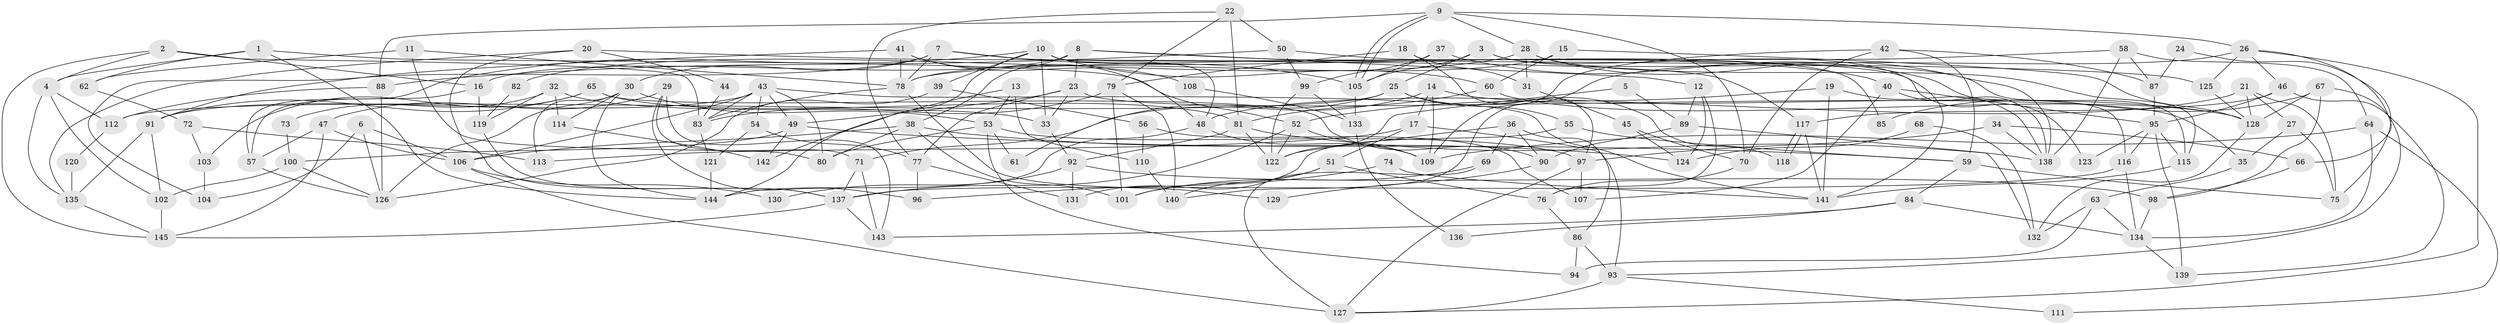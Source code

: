 // Generated by graph-tools (version 1.1) at 2025/02/03/09/25 03:02:12]
// undirected, 145 vertices, 290 edges
graph export_dot {
graph [start="1"]
  node [color=gray90,style=filled];
  1;
  2;
  3;
  4;
  5;
  6;
  7;
  8;
  9;
  10;
  11;
  12;
  13;
  14;
  15;
  16;
  17;
  18;
  19;
  20;
  21;
  22;
  23;
  24;
  25;
  26;
  27;
  28;
  29;
  30;
  31;
  32;
  33;
  34;
  35;
  36;
  37;
  38;
  39;
  40;
  41;
  42;
  43;
  44;
  45;
  46;
  47;
  48;
  49;
  50;
  51;
  52;
  53;
  54;
  55;
  56;
  57;
  58;
  59;
  60;
  61;
  62;
  63;
  64;
  65;
  66;
  67;
  68;
  69;
  70;
  71;
  72;
  73;
  74;
  75;
  76;
  77;
  78;
  79;
  80;
  81;
  82;
  83;
  84;
  85;
  86;
  87;
  88;
  89;
  90;
  91;
  92;
  93;
  94;
  95;
  96;
  97;
  98;
  99;
  100;
  101;
  102;
  103;
  104;
  105;
  106;
  107;
  108;
  109;
  110;
  111;
  112;
  113;
  114;
  115;
  116;
  117;
  118;
  119;
  120;
  121;
  122;
  123;
  124;
  125;
  126;
  127;
  128;
  129;
  130;
  131;
  132;
  133;
  134;
  135;
  136;
  137;
  138;
  139;
  140;
  141;
  142;
  143;
  144;
  145;
  1 -- 144;
  1 -- 52;
  1 -- 4;
  1 -- 62;
  2 -- 83;
  2 -- 145;
  2 -- 4;
  2 -- 16;
  3 -- 141;
  3 -- 105;
  3 -- 25;
  3 -- 115;
  4 -- 102;
  4 -- 112;
  4 -- 135;
  5 -- 122;
  5 -- 89;
  6 -- 104;
  6 -- 106;
  6 -- 126;
  7 -- 135;
  7 -- 117;
  7 -- 30;
  7 -- 78;
  7 -- 105;
  8 -- 16;
  8 -- 38;
  8 -- 12;
  8 -- 23;
  8 -- 40;
  9 -- 88;
  9 -- 105;
  9 -- 105;
  9 -- 26;
  9 -- 28;
  9 -- 70;
  10 -- 144;
  10 -- 33;
  10 -- 39;
  10 -- 48;
  10 -- 57;
  10 -- 60;
  10 -- 85;
  11 -- 80;
  11 -- 78;
  11 -- 62;
  12 -- 76;
  12 -- 89;
  12 -- 124;
  13 -- 110;
  13 -- 53;
  13 -- 142;
  14 -- 17;
  14 -- 109;
  14 -- 71;
  14 -- 128;
  15 -- 128;
  15 -- 60;
  15 -- 78;
  16 -- 57;
  16 -- 119;
  17 -- 93;
  17 -- 51;
  17 -- 113;
  18 -- 97;
  18 -- 79;
  18 -- 31;
  19 -- 141;
  19 -- 138;
  19 -- 52;
  20 -- 125;
  20 -- 137;
  20 -- 44;
  20 -- 104;
  21 -- 48;
  21 -- 128;
  21 -- 27;
  21 -- 75;
  22 -- 79;
  22 -- 77;
  22 -- 50;
  22 -- 81;
  23 -- 33;
  23 -- 35;
  23 -- 49;
  23 -- 77;
  24 -- 87;
  24 -- 75;
  25 -- 112;
  25 -- 55;
  25 -- 61;
  25 -- 118;
  26 -- 46;
  26 -- 66;
  26 -- 125;
  26 -- 127;
  26 -- 140;
  27 -- 35;
  27 -- 75;
  28 -- 31;
  28 -- 82;
  28 -- 115;
  28 -- 138;
  29 -- 71;
  29 -- 143;
  29 -- 47;
  29 -- 96;
  30 -- 126;
  30 -- 53;
  30 -- 113;
  30 -- 114;
  30 -- 144;
  31 -- 45;
  32 -- 119;
  32 -- 114;
  32 -- 33;
  32 -- 73;
  33 -- 92;
  34 -- 66;
  34 -- 138;
  34 -- 97;
  35 -- 63;
  36 -- 122;
  36 -- 69;
  36 -- 86;
  36 -- 90;
  37 -- 116;
  37 -- 105;
  37 -- 99;
  38 -- 80;
  38 -- 106;
  38 -- 101;
  38 -- 124;
  39 -- 126;
  39 -- 56;
  40 -- 138;
  40 -- 95;
  40 -- 107;
  41 -- 91;
  41 -- 78;
  41 -- 48;
  41 -- 108;
  42 -- 59;
  42 -- 109;
  42 -- 70;
  42 -- 87;
  43 -- 141;
  43 -- 91;
  43 -- 49;
  43 -- 54;
  43 -- 80;
  43 -- 83;
  43 -- 106;
  44 -- 83;
  45 -- 70;
  45 -- 124;
  46 -- 95;
  46 -- 139;
  46 -- 117;
  47 -- 106;
  47 -- 57;
  47 -- 145;
  48 -- 109;
  48 -- 144;
  49 -- 59;
  49 -- 100;
  49 -- 142;
  50 -- 99;
  50 -- 88;
  50 -- 123;
  51 -- 140;
  51 -- 76;
  51 -- 101;
  52 -- 137;
  52 -- 109;
  52 -- 122;
  53 -- 97;
  53 -- 61;
  53 -- 80;
  53 -- 94;
  54 -- 121;
  54 -- 77;
  55 -- 59;
  55 -- 131;
  56 -- 107;
  56 -- 110;
  57 -- 126;
  58 -- 87;
  58 -- 78;
  58 -- 64;
  58 -- 138;
  59 -- 75;
  59 -- 84;
  60 -- 81;
  60 -- 128;
  62 -- 72;
  63 -- 132;
  63 -- 134;
  63 -- 94;
  64 -- 109;
  64 -- 111;
  64 -- 134;
  65 -- 81;
  65 -- 91;
  65 -- 90;
  65 -- 103;
  66 -- 98;
  67 -- 98;
  67 -- 128;
  67 -- 85;
  67 -- 93;
  68 -- 132;
  68 -- 124;
  69 -- 101;
  69 -- 127;
  70 -- 76;
  71 -- 137;
  71 -- 143;
  72 -- 113;
  72 -- 103;
  73 -- 100;
  74 -- 96;
  74 -- 141;
  76 -- 86;
  77 -- 96;
  77 -- 131;
  78 -- 83;
  78 -- 129;
  79 -- 83;
  79 -- 101;
  79 -- 140;
  81 -- 138;
  81 -- 92;
  81 -- 122;
  82 -- 119;
  83 -- 121;
  84 -- 143;
  84 -- 134;
  84 -- 136;
  86 -- 94;
  86 -- 93;
  87 -- 95;
  88 -- 126;
  88 -- 112;
  89 -- 90;
  89 -- 132;
  90 -- 129;
  91 -- 135;
  91 -- 102;
  92 -- 131;
  92 -- 98;
  92 -- 130;
  93 -- 111;
  93 -- 127;
  95 -- 115;
  95 -- 116;
  95 -- 123;
  95 -- 139;
  97 -- 127;
  97 -- 107;
  98 -- 134;
  99 -- 122;
  99 -- 133;
  100 -- 126;
  100 -- 102;
  102 -- 145;
  103 -- 104;
  105 -- 133;
  106 -- 127;
  106 -- 130;
  108 -- 133;
  110 -- 140;
  112 -- 120;
  114 -- 142;
  115 -- 141;
  116 -- 134;
  116 -- 137;
  117 -- 118;
  117 -- 118;
  117 -- 141;
  119 -- 137;
  120 -- 135;
  121 -- 144;
  125 -- 128;
  128 -- 132;
  133 -- 136;
  134 -- 139;
  135 -- 145;
  137 -- 145;
  137 -- 143;
}
